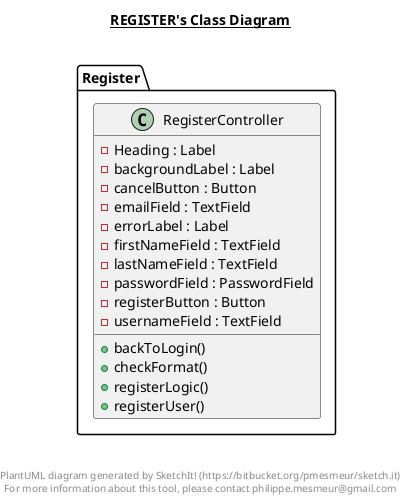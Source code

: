 @startuml

title __REGISTER's Class Diagram__\n

  namespace Register {
    class Register.RegisterController {
        - Heading : Label
        - backgroundLabel : Label
        - cancelButton : Button
        - emailField : TextField
        - errorLabel : Label
        - firstNameField : TextField
        - lastNameField : TextField
        - passwordField : PasswordField
        - registerButton : Button
        - usernameField : TextField
        + backToLogin()
        + checkFormat()
        + registerLogic()
        + registerUser()
    }
  }
  



right footer


PlantUML diagram generated by SketchIt! (https://bitbucket.org/pmesmeur/sketch.it)
For more information about this tool, please contact philippe.mesmeur@gmail.com
endfooter

@enduml
